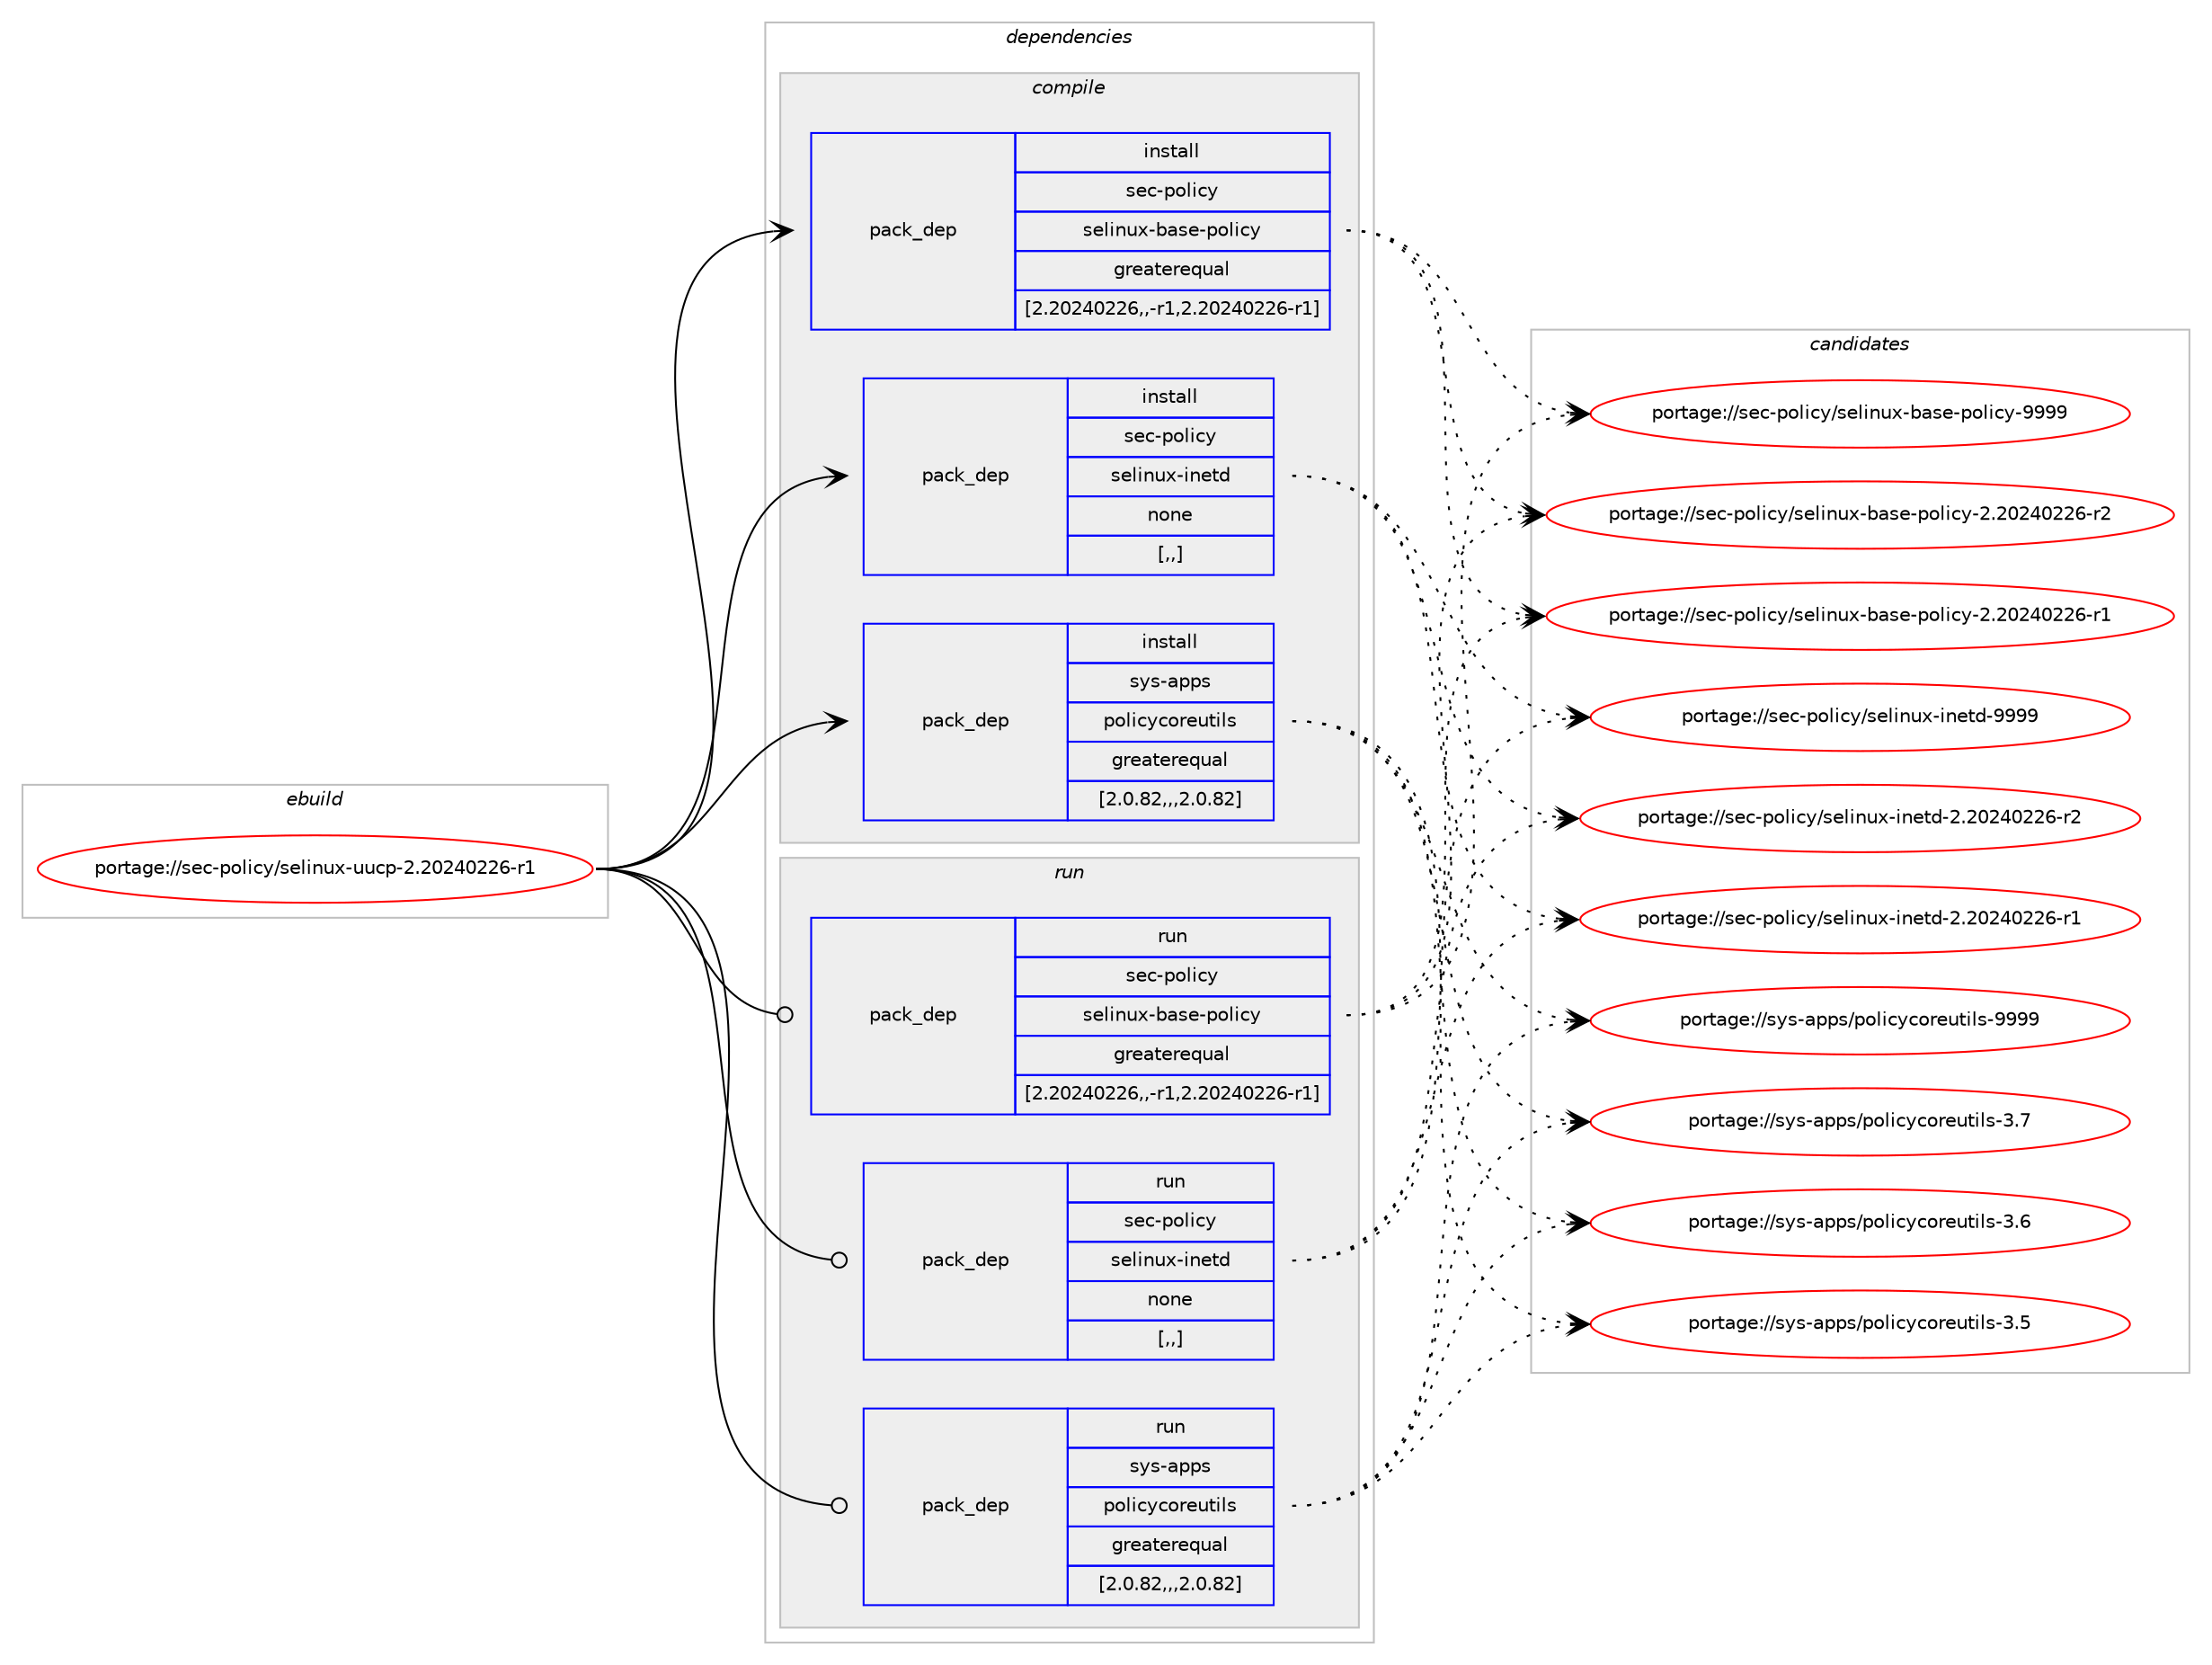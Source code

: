 digraph prolog {

# *************
# Graph options
# *************

newrank=true;
concentrate=true;
compound=true;
graph [rankdir=LR,fontname=Helvetica,fontsize=10,ranksep=1.5];#, ranksep=2.5, nodesep=0.2];
edge  [arrowhead=vee];
node  [fontname=Helvetica,fontsize=10];

# **********
# The ebuild
# **********

subgraph cluster_leftcol {
color=gray;
label=<<i>ebuild</i>>;
id [label="portage://sec-policy/selinux-uucp-2.20240226-r1", color=red, width=4, href="../sec-policy/selinux-uucp-2.20240226-r1.svg"];
}

# ****************
# The dependencies
# ****************

subgraph cluster_midcol {
color=gray;
label=<<i>dependencies</i>>;
subgraph cluster_compile {
fillcolor="#eeeeee";
style=filled;
label=<<i>compile</i>>;
subgraph pack304704 {
dependency417949 [label=<<TABLE BORDER="0" CELLBORDER="1" CELLSPACING="0" CELLPADDING="4" WIDTH="220"><TR><TD ROWSPAN="6" CELLPADDING="30">pack_dep</TD></TR><TR><TD WIDTH="110">install</TD></TR><TR><TD>sec-policy</TD></TR><TR><TD>selinux-base-policy</TD></TR><TR><TD>greaterequal</TD></TR><TR><TD>[2.20240226,,-r1,2.20240226-r1]</TD></TR></TABLE>>, shape=none, color=blue];
}
id:e -> dependency417949:w [weight=20,style="solid",arrowhead="vee"];
subgraph pack304705 {
dependency417950 [label=<<TABLE BORDER="0" CELLBORDER="1" CELLSPACING="0" CELLPADDING="4" WIDTH="220"><TR><TD ROWSPAN="6" CELLPADDING="30">pack_dep</TD></TR><TR><TD WIDTH="110">install</TD></TR><TR><TD>sec-policy</TD></TR><TR><TD>selinux-inetd</TD></TR><TR><TD>none</TD></TR><TR><TD>[,,]</TD></TR></TABLE>>, shape=none, color=blue];
}
id:e -> dependency417950:w [weight=20,style="solid",arrowhead="vee"];
subgraph pack304706 {
dependency417951 [label=<<TABLE BORDER="0" CELLBORDER="1" CELLSPACING="0" CELLPADDING="4" WIDTH="220"><TR><TD ROWSPAN="6" CELLPADDING="30">pack_dep</TD></TR><TR><TD WIDTH="110">install</TD></TR><TR><TD>sys-apps</TD></TR><TR><TD>policycoreutils</TD></TR><TR><TD>greaterequal</TD></TR><TR><TD>[2.0.82,,,2.0.82]</TD></TR></TABLE>>, shape=none, color=blue];
}
id:e -> dependency417951:w [weight=20,style="solid",arrowhead="vee"];
}
subgraph cluster_compileandrun {
fillcolor="#eeeeee";
style=filled;
label=<<i>compile and run</i>>;
}
subgraph cluster_run {
fillcolor="#eeeeee";
style=filled;
label=<<i>run</i>>;
subgraph pack304707 {
dependency417952 [label=<<TABLE BORDER="0" CELLBORDER="1" CELLSPACING="0" CELLPADDING="4" WIDTH="220"><TR><TD ROWSPAN="6" CELLPADDING="30">pack_dep</TD></TR><TR><TD WIDTH="110">run</TD></TR><TR><TD>sec-policy</TD></TR><TR><TD>selinux-base-policy</TD></TR><TR><TD>greaterequal</TD></TR><TR><TD>[2.20240226,,-r1,2.20240226-r1]</TD></TR></TABLE>>, shape=none, color=blue];
}
id:e -> dependency417952:w [weight=20,style="solid",arrowhead="odot"];
subgraph pack304708 {
dependency417953 [label=<<TABLE BORDER="0" CELLBORDER="1" CELLSPACING="0" CELLPADDING="4" WIDTH="220"><TR><TD ROWSPAN="6" CELLPADDING="30">pack_dep</TD></TR><TR><TD WIDTH="110">run</TD></TR><TR><TD>sec-policy</TD></TR><TR><TD>selinux-inetd</TD></TR><TR><TD>none</TD></TR><TR><TD>[,,]</TD></TR></TABLE>>, shape=none, color=blue];
}
id:e -> dependency417953:w [weight=20,style="solid",arrowhead="odot"];
subgraph pack304709 {
dependency417954 [label=<<TABLE BORDER="0" CELLBORDER="1" CELLSPACING="0" CELLPADDING="4" WIDTH="220"><TR><TD ROWSPAN="6" CELLPADDING="30">pack_dep</TD></TR><TR><TD WIDTH="110">run</TD></TR><TR><TD>sys-apps</TD></TR><TR><TD>policycoreutils</TD></TR><TR><TD>greaterequal</TD></TR><TR><TD>[2.0.82,,,2.0.82]</TD></TR></TABLE>>, shape=none, color=blue];
}
id:e -> dependency417954:w [weight=20,style="solid",arrowhead="odot"];
}
}

# **************
# The candidates
# **************

subgraph cluster_choices {
rank=same;
color=gray;
label=<<i>candidates</i>>;

subgraph choice304704 {
color=black;
nodesep=1;
choice1151019945112111108105991214711510110810511011712045989711510145112111108105991214557575757 [label="portage://sec-policy/selinux-base-policy-9999", color=red, width=4,href="../sec-policy/selinux-base-policy-9999.svg"];
choice11510199451121111081059912147115101108105110117120459897115101451121111081059912145504650485052485050544511450 [label="portage://sec-policy/selinux-base-policy-2.20240226-r2", color=red, width=4,href="../sec-policy/selinux-base-policy-2.20240226-r2.svg"];
choice11510199451121111081059912147115101108105110117120459897115101451121111081059912145504650485052485050544511449 [label="portage://sec-policy/selinux-base-policy-2.20240226-r1", color=red, width=4,href="../sec-policy/selinux-base-policy-2.20240226-r1.svg"];
dependency417949:e -> choice1151019945112111108105991214711510110810511011712045989711510145112111108105991214557575757:w [style=dotted,weight="100"];
dependency417949:e -> choice11510199451121111081059912147115101108105110117120459897115101451121111081059912145504650485052485050544511450:w [style=dotted,weight="100"];
dependency417949:e -> choice11510199451121111081059912147115101108105110117120459897115101451121111081059912145504650485052485050544511449:w [style=dotted,weight="100"];
}
subgraph choice304705 {
color=black;
nodesep=1;
choice11510199451121111081059912147115101108105110117120451051101011161004557575757 [label="portage://sec-policy/selinux-inetd-9999", color=red, width=4,href="../sec-policy/selinux-inetd-9999.svg"];
choice115101994511211110810599121471151011081051101171204510511010111610045504650485052485050544511450 [label="portage://sec-policy/selinux-inetd-2.20240226-r2", color=red, width=4,href="../sec-policy/selinux-inetd-2.20240226-r2.svg"];
choice115101994511211110810599121471151011081051101171204510511010111610045504650485052485050544511449 [label="portage://sec-policy/selinux-inetd-2.20240226-r1", color=red, width=4,href="../sec-policy/selinux-inetd-2.20240226-r1.svg"];
dependency417950:e -> choice11510199451121111081059912147115101108105110117120451051101011161004557575757:w [style=dotted,weight="100"];
dependency417950:e -> choice115101994511211110810599121471151011081051101171204510511010111610045504650485052485050544511450:w [style=dotted,weight="100"];
dependency417950:e -> choice115101994511211110810599121471151011081051101171204510511010111610045504650485052485050544511449:w [style=dotted,weight="100"];
}
subgraph choice304706 {
color=black;
nodesep=1;
choice11512111545971121121154711211110810599121991111141011171161051081154557575757 [label="portage://sys-apps/policycoreutils-9999", color=red, width=4,href="../sys-apps/policycoreutils-9999.svg"];
choice115121115459711211211547112111108105991219911111410111711610510811545514655 [label="portage://sys-apps/policycoreutils-3.7", color=red, width=4,href="../sys-apps/policycoreutils-3.7.svg"];
choice115121115459711211211547112111108105991219911111410111711610510811545514654 [label="portage://sys-apps/policycoreutils-3.6", color=red, width=4,href="../sys-apps/policycoreutils-3.6.svg"];
choice115121115459711211211547112111108105991219911111410111711610510811545514653 [label="portage://sys-apps/policycoreutils-3.5", color=red, width=4,href="../sys-apps/policycoreutils-3.5.svg"];
dependency417951:e -> choice11512111545971121121154711211110810599121991111141011171161051081154557575757:w [style=dotted,weight="100"];
dependency417951:e -> choice115121115459711211211547112111108105991219911111410111711610510811545514655:w [style=dotted,weight="100"];
dependency417951:e -> choice115121115459711211211547112111108105991219911111410111711610510811545514654:w [style=dotted,weight="100"];
dependency417951:e -> choice115121115459711211211547112111108105991219911111410111711610510811545514653:w [style=dotted,weight="100"];
}
subgraph choice304707 {
color=black;
nodesep=1;
choice1151019945112111108105991214711510110810511011712045989711510145112111108105991214557575757 [label="portage://sec-policy/selinux-base-policy-9999", color=red, width=4,href="../sec-policy/selinux-base-policy-9999.svg"];
choice11510199451121111081059912147115101108105110117120459897115101451121111081059912145504650485052485050544511450 [label="portage://sec-policy/selinux-base-policy-2.20240226-r2", color=red, width=4,href="../sec-policy/selinux-base-policy-2.20240226-r2.svg"];
choice11510199451121111081059912147115101108105110117120459897115101451121111081059912145504650485052485050544511449 [label="portage://sec-policy/selinux-base-policy-2.20240226-r1", color=red, width=4,href="../sec-policy/selinux-base-policy-2.20240226-r1.svg"];
dependency417952:e -> choice1151019945112111108105991214711510110810511011712045989711510145112111108105991214557575757:w [style=dotted,weight="100"];
dependency417952:e -> choice11510199451121111081059912147115101108105110117120459897115101451121111081059912145504650485052485050544511450:w [style=dotted,weight="100"];
dependency417952:e -> choice11510199451121111081059912147115101108105110117120459897115101451121111081059912145504650485052485050544511449:w [style=dotted,weight="100"];
}
subgraph choice304708 {
color=black;
nodesep=1;
choice11510199451121111081059912147115101108105110117120451051101011161004557575757 [label="portage://sec-policy/selinux-inetd-9999", color=red, width=4,href="../sec-policy/selinux-inetd-9999.svg"];
choice115101994511211110810599121471151011081051101171204510511010111610045504650485052485050544511450 [label="portage://sec-policy/selinux-inetd-2.20240226-r2", color=red, width=4,href="../sec-policy/selinux-inetd-2.20240226-r2.svg"];
choice115101994511211110810599121471151011081051101171204510511010111610045504650485052485050544511449 [label="portage://sec-policy/selinux-inetd-2.20240226-r1", color=red, width=4,href="../sec-policy/selinux-inetd-2.20240226-r1.svg"];
dependency417953:e -> choice11510199451121111081059912147115101108105110117120451051101011161004557575757:w [style=dotted,weight="100"];
dependency417953:e -> choice115101994511211110810599121471151011081051101171204510511010111610045504650485052485050544511450:w [style=dotted,weight="100"];
dependency417953:e -> choice115101994511211110810599121471151011081051101171204510511010111610045504650485052485050544511449:w [style=dotted,weight="100"];
}
subgraph choice304709 {
color=black;
nodesep=1;
choice11512111545971121121154711211110810599121991111141011171161051081154557575757 [label="portage://sys-apps/policycoreutils-9999", color=red, width=4,href="../sys-apps/policycoreutils-9999.svg"];
choice115121115459711211211547112111108105991219911111410111711610510811545514655 [label="portage://sys-apps/policycoreutils-3.7", color=red, width=4,href="../sys-apps/policycoreutils-3.7.svg"];
choice115121115459711211211547112111108105991219911111410111711610510811545514654 [label="portage://sys-apps/policycoreutils-3.6", color=red, width=4,href="../sys-apps/policycoreutils-3.6.svg"];
choice115121115459711211211547112111108105991219911111410111711610510811545514653 [label="portage://sys-apps/policycoreutils-3.5", color=red, width=4,href="../sys-apps/policycoreutils-3.5.svg"];
dependency417954:e -> choice11512111545971121121154711211110810599121991111141011171161051081154557575757:w [style=dotted,weight="100"];
dependency417954:e -> choice115121115459711211211547112111108105991219911111410111711610510811545514655:w [style=dotted,weight="100"];
dependency417954:e -> choice115121115459711211211547112111108105991219911111410111711610510811545514654:w [style=dotted,weight="100"];
dependency417954:e -> choice115121115459711211211547112111108105991219911111410111711610510811545514653:w [style=dotted,weight="100"];
}
}

}
